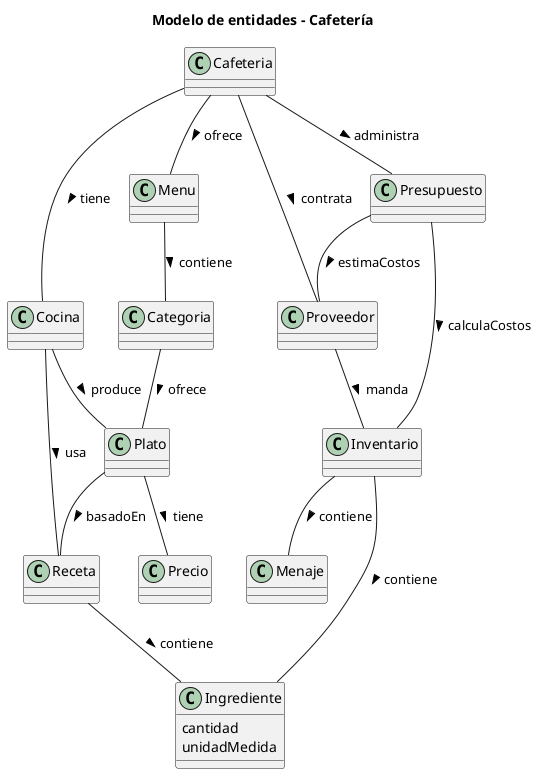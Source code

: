 @startuml
title Modelo de entidades - Cafetería

class Cafeteria {
}

class Cocina {
}

class Menu{
}

class Categoria{
}

class Precio{
}

class Plato{
}

class Receta {
}

class Ingrediente {
  cantidad
  unidadMedida
}

class Inventario {
}

class Menaje {
}

class Proveedor {
}

class Presupuesto {
}

Cafeteria -- Menu : ofrece >
Cafeteria -- Cocina : tiene >
Cafeteria -- Proveedor : contrata >
Cafeteria -- Presupuesto : administra >

Menu -- Categoria : contiene >
Categoria -- Plato : ofrece >
Cocina -- Plato : produce >
Plato -- Receta : basadoEn >
Plato -- Precio : tiene >

Cocina -- Receta : usa >
Receta -- Ingrediente : contiene >

Inventario -- Ingrediente : contiene >
Inventario -- Menaje : contiene >

Proveedor -- Inventario : manda >
Presupuesto -- Proveedor : estimaCostos >
Presupuesto -- Inventario : calculaCostos >
@enduml